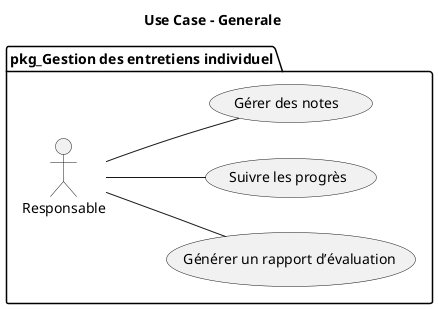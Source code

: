 @startuml
package "pkg_Gestion des entretiens individuel" {
    title Use Case - Generale

    left to right direction
    actor Responsable as RF
    
  RF -- (Générer un rapport d’évaluation)
  RF -- (Suivre les progrès)
  RF -- (Gérer des notes )
  
}
@enduml
